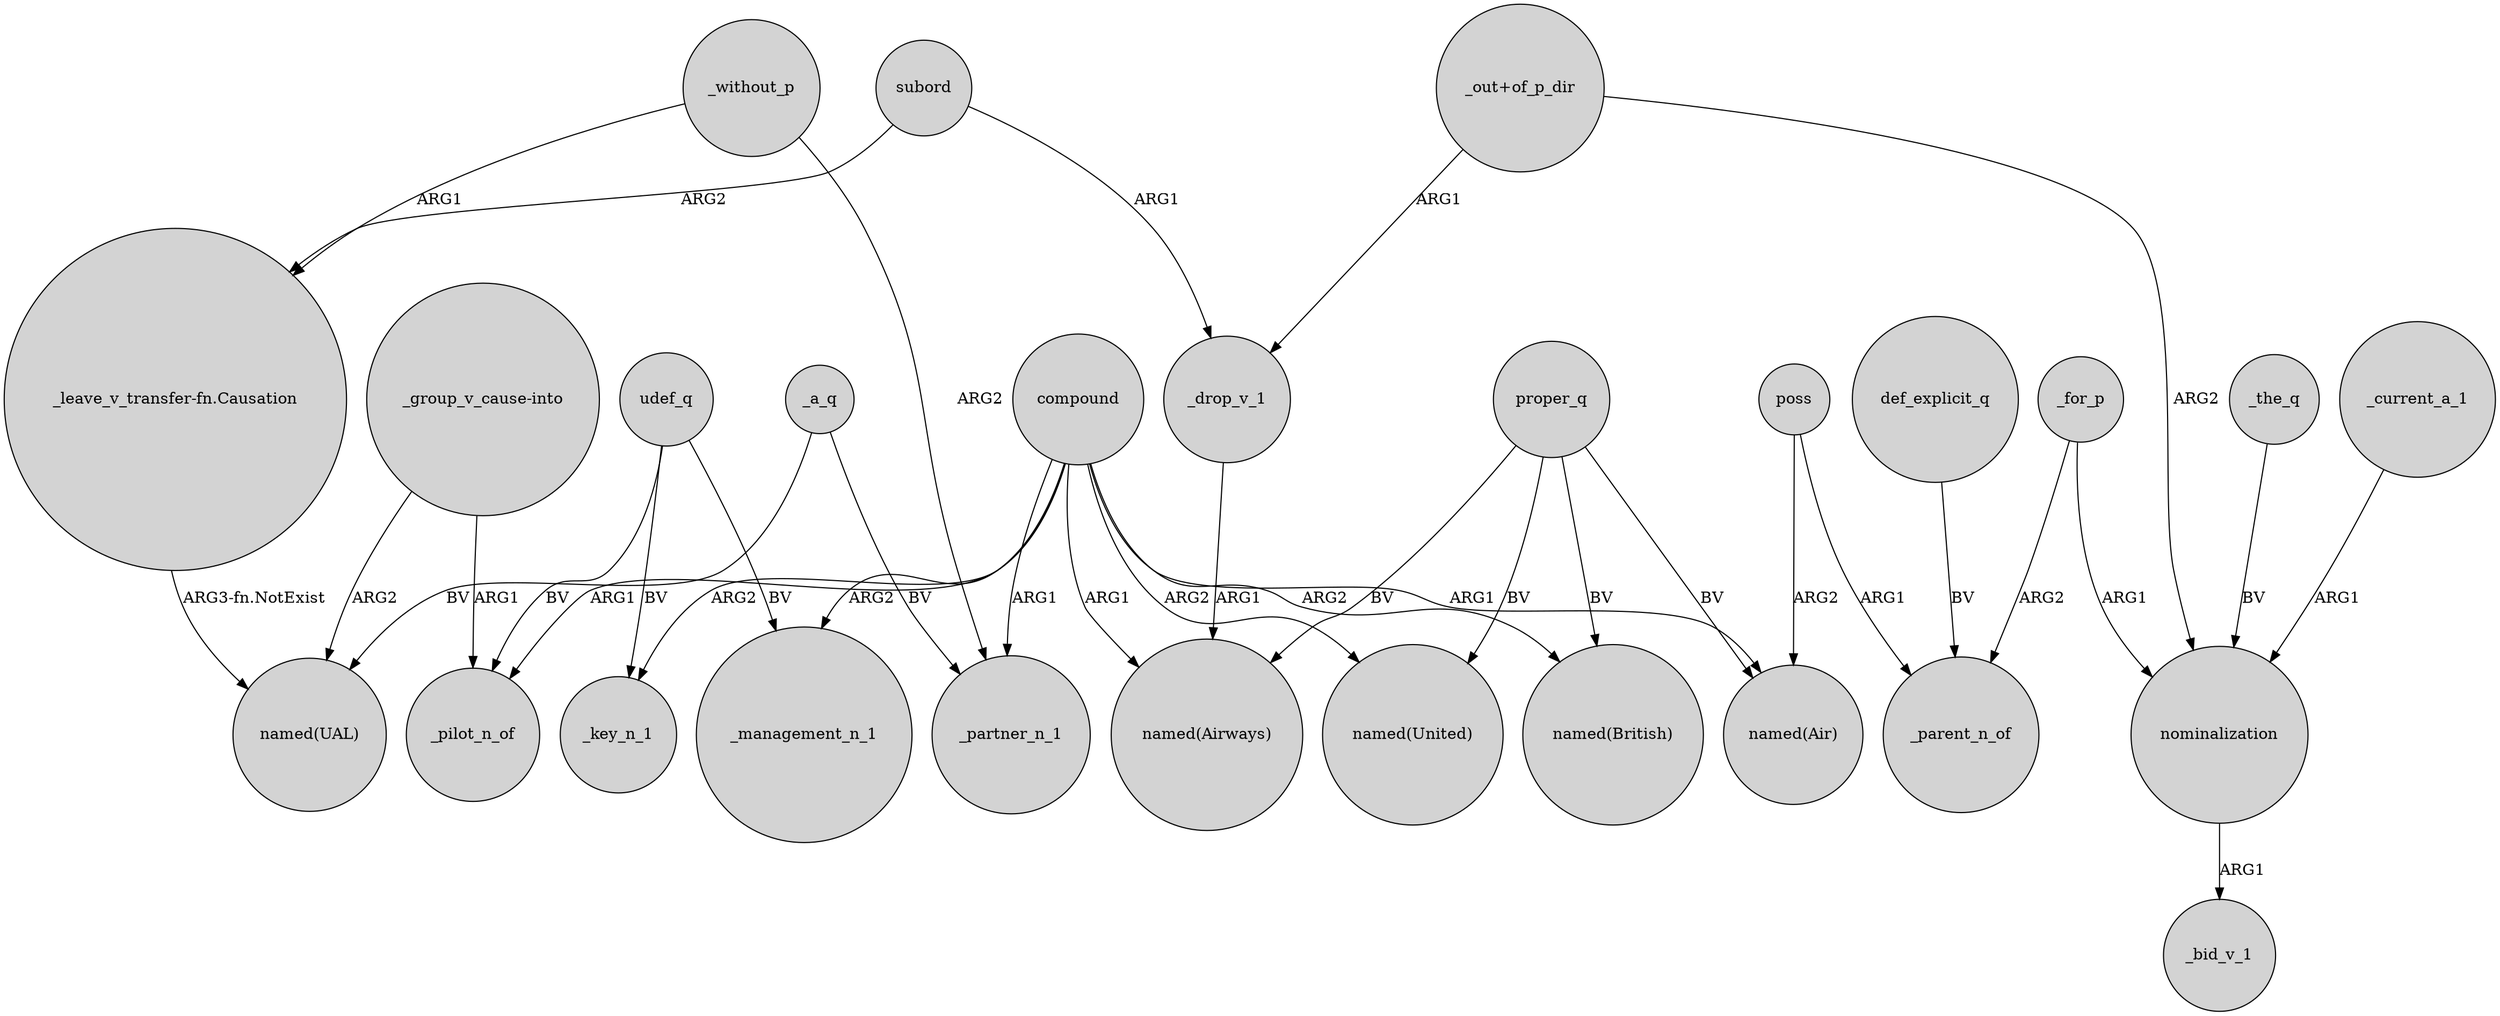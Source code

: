 digraph {
	node [shape=circle style=filled]
	compound -> _key_n_1 [label=ARG2]
	nominalization -> _bid_v_1 [label=ARG1]
	poss -> _parent_n_of [label=ARG1]
	_without_p -> _partner_n_1 [label=ARG2]
	udef_q -> _key_n_1 [label=BV]
	def_explicit_q -> _parent_n_of [label=BV]
	proper_q -> "named(Airways)" [label=BV]
	compound -> "named(British)" [label=ARG2]
	proper_q -> "named(Air)" [label=BV]
	subord -> _drop_v_1 [label=ARG1]
	_a_q -> _partner_n_1 [label=BV]
	_drop_v_1 -> "named(Airways)" [label=ARG1]
	compound -> _partner_n_1 [label=ARG1]
	compound -> _management_n_1 [label=ARG2]
	"_group_v_cause-into" -> "named(UAL)" [label=ARG2]
	_current_a_1 -> nominalization [label=ARG1]
	udef_q -> _management_n_1 [label=BV]
	poss -> "named(Air)" [label=ARG2]
	proper_q -> "named(British)" [label=BV]
	_for_p -> _parent_n_of [label=ARG2]
	subord -> "_leave_v_transfer-fn.Causation" [label=ARG2]
	compound -> _pilot_n_of [label=ARG1]
	"_out+of_p_dir" -> nominalization [label=ARG2]
	udef_q -> _pilot_n_of [label=BV]
	"_out+of_p_dir" -> _drop_v_1 [label=ARG1]
	"_group_v_cause-into" -> _pilot_n_of [label=ARG1]
	compound -> "named(Air)" [label=ARG1]
	_a_q -> "named(UAL)" [label=BV]
	proper_q -> "named(United)" [label=BV]
	_for_p -> nominalization [label=ARG1]
	"_leave_v_transfer-fn.Causation" -> "named(UAL)" [label="ARG3-fn.NotExist"]
	compound -> "named(United)" [label=ARG2]
	_without_p -> "_leave_v_transfer-fn.Causation" [label=ARG1]
	_the_q -> nominalization [label=BV]
	compound -> "named(Airways)" [label=ARG1]
}
